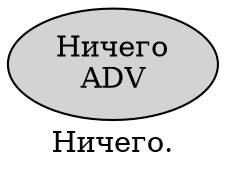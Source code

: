 digraph SENTENCE_4917 {
	graph [label="Ничего."]
	node [style=filled]
		0 [label="Ничего
ADV" color="" fillcolor=lightgray penwidth=1 shape=ellipse]
}